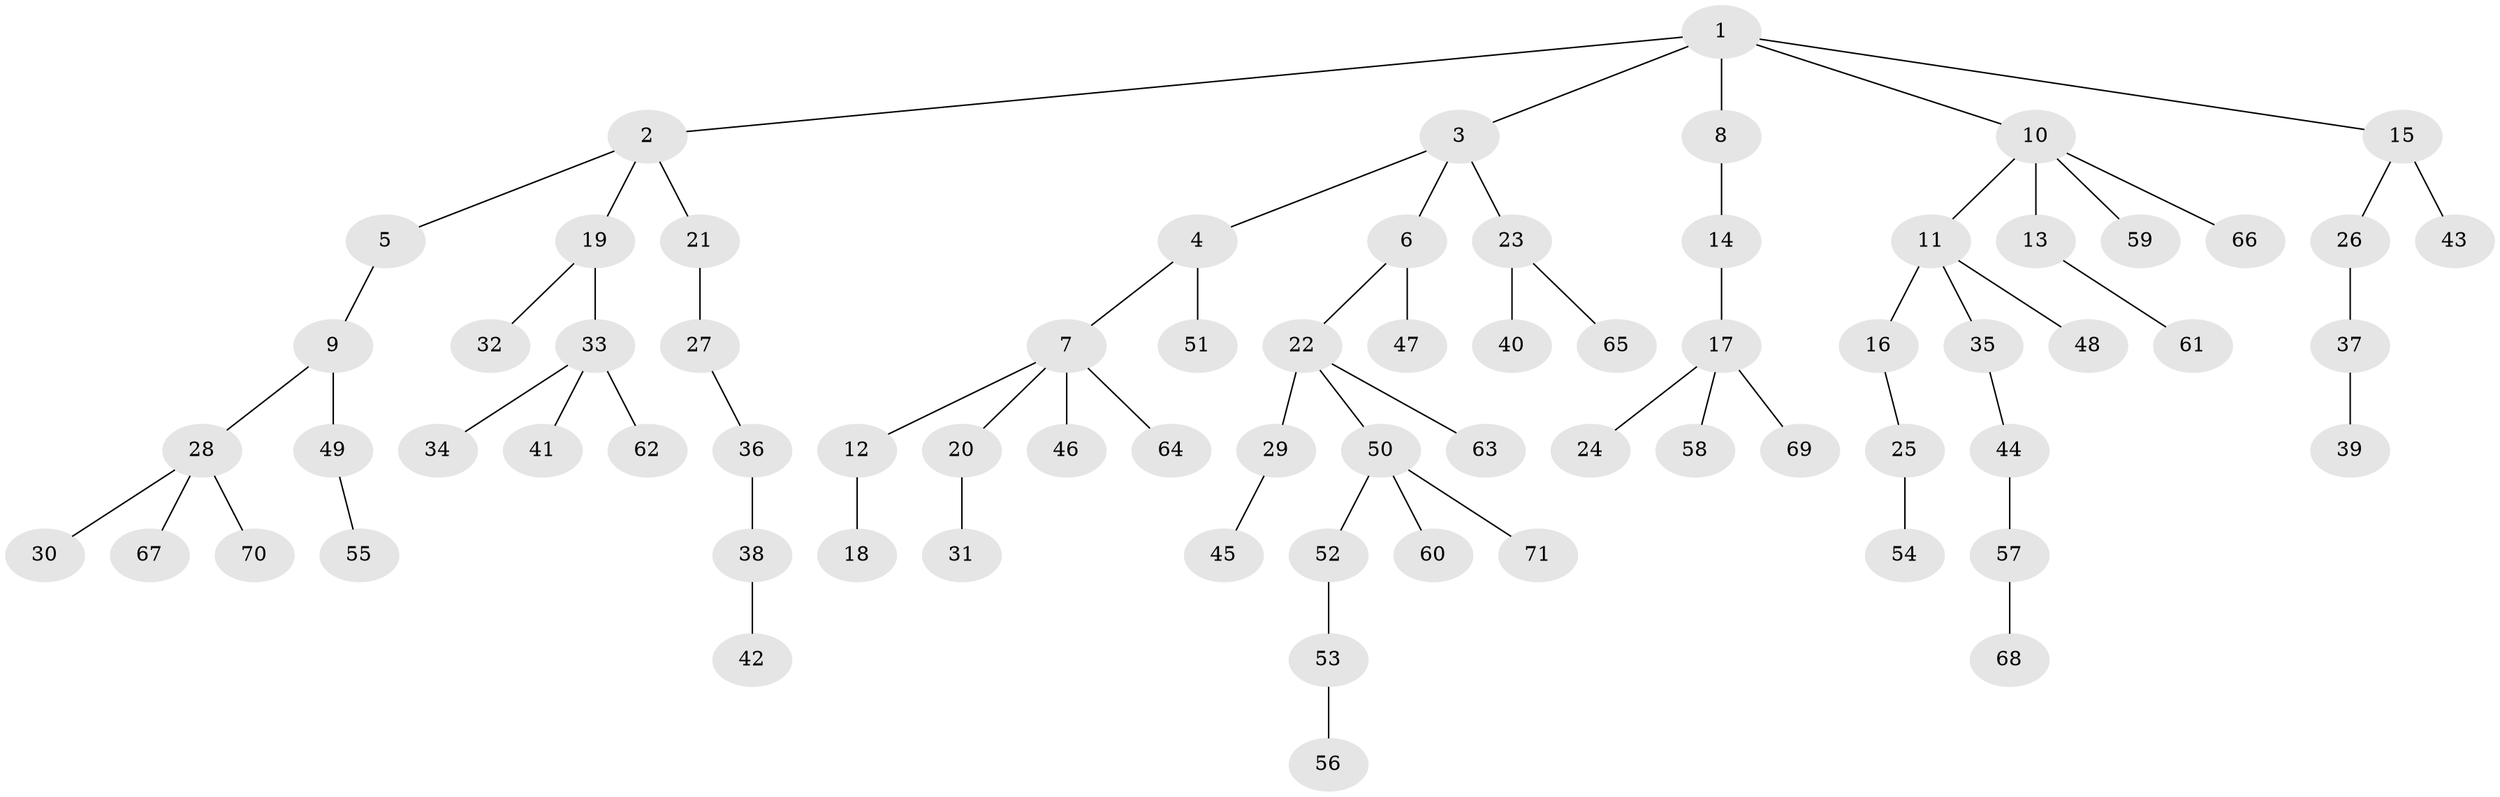 // original degree distribution, {6: 0.02608695652173913, 4: 0.06086956521739131, 5: 0.043478260869565216, 3: 0.11304347826086956, 1: 0.48695652173913045, 2: 0.26956521739130435}
// Generated by graph-tools (version 1.1) at 2025/52/03/04/25 22:52:04]
// undirected, 71 vertices, 70 edges
graph export_dot {
  node [color=gray90,style=filled];
  1;
  2;
  3;
  4;
  5;
  6;
  7;
  8;
  9;
  10;
  11;
  12;
  13;
  14;
  15;
  16;
  17;
  18;
  19;
  20;
  21;
  22;
  23;
  24;
  25;
  26;
  27;
  28;
  29;
  30;
  31;
  32;
  33;
  34;
  35;
  36;
  37;
  38;
  39;
  40;
  41;
  42;
  43;
  44;
  45;
  46;
  47;
  48;
  49;
  50;
  51;
  52;
  53;
  54;
  55;
  56;
  57;
  58;
  59;
  60;
  61;
  62;
  63;
  64;
  65;
  66;
  67;
  68;
  69;
  70;
  71;
  1 -- 2 [weight=1.0];
  1 -- 3 [weight=1.0];
  1 -- 8 [weight=1.0];
  1 -- 10 [weight=1.0];
  1 -- 15 [weight=1.0];
  2 -- 5 [weight=1.0];
  2 -- 19 [weight=1.0];
  2 -- 21 [weight=1.0];
  3 -- 4 [weight=1.0];
  3 -- 6 [weight=1.0];
  3 -- 23 [weight=1.0];
  4 -- 7 [weight=1.0];
  4 -- 51 [weight=1.0];
  5 -- 9 [weight=1.0];
  6 -- 22 [weight=1.0];
  6 -- 47 [weight=1.0];
  7 -- 12 [weight=1.0];
  7 -- 20 [weight=1.0];
  7 -- 46 [weight=1.0];
  7 -- 64 [weight=1.0];
  8 -- 14 [weight=1.0];
  9 -- 28 [weight=1.0];
  9 -- 49 [weight=1.0];
  10 -- 11 [weight=1.0];
  10 -- 13 [weight=1.0];
  10 -- 59 [weight=1.0];
  10 -- 66 [weight=1.0];
  11 -- 16 [weight=1.0];
  11 -- 35 [weight=1.0];
  11 -- 48 [weight=1.0];
  12 -- 18 [weight=1.0];
  13 -- 61 [weight=1.0];
  14 -- 17 [weight=1.0];
  15 -- 26 [weight=1.0];
  15 -- 43 [weight=2.0];
  16 -- 25 [weight=1.0];
  17 -- 24 [weight=1.0];
  17 -- 58 [weight=1.0];
  17 -- 69 [weight=1.0];
  19 -- 32 [weight=1.0];
  19 -- 33 [weight=1.0];
  20 -- 31 [weight=1.0];
  21 -- 27 [weight=1.0];
  22 -- 29 [weight=1.0];
  22 -- 50 [weight=1.0];
  22 -- 63 [weight=1.0];
  23 -- 40 [weight=1.0];
  23 -- 65 [weight=1.0];
  25 -- 54 [weight=1.0];
  26 -- 37 [weight=1.0];
  27 -- 36 [weight=1.0];
  28 -- 30 [weight=1.0];
  28 -- 67 [weight=1.0];
  28 -- 70 [weight=1.0];
  29 -- 45 [weight=1.0];
  33 -- 34 [weight=1.0];
  33 -- 41 [weight=1.0];
  33 -- 62 [weight=1.0];
  35 -- 44 [weight=1.0];
  36 -- 38 [weight=1.0];
  37 -- 39 [weight=1.0];
  38 -- 42 [weight=1.0];
  44 -- 57 [weight=1.0];
  49 -- 55 [weight=1.0];
  50 -- 52 [weight=1.0];
  50 -- 60 [weight=1.0];
  50 -- 71 [weight=1.0];
  52 -- 53 [weight=1.0];
  53 -- 56 [weight=1.0];
  57 -- 68 [weight=1.0];
}
